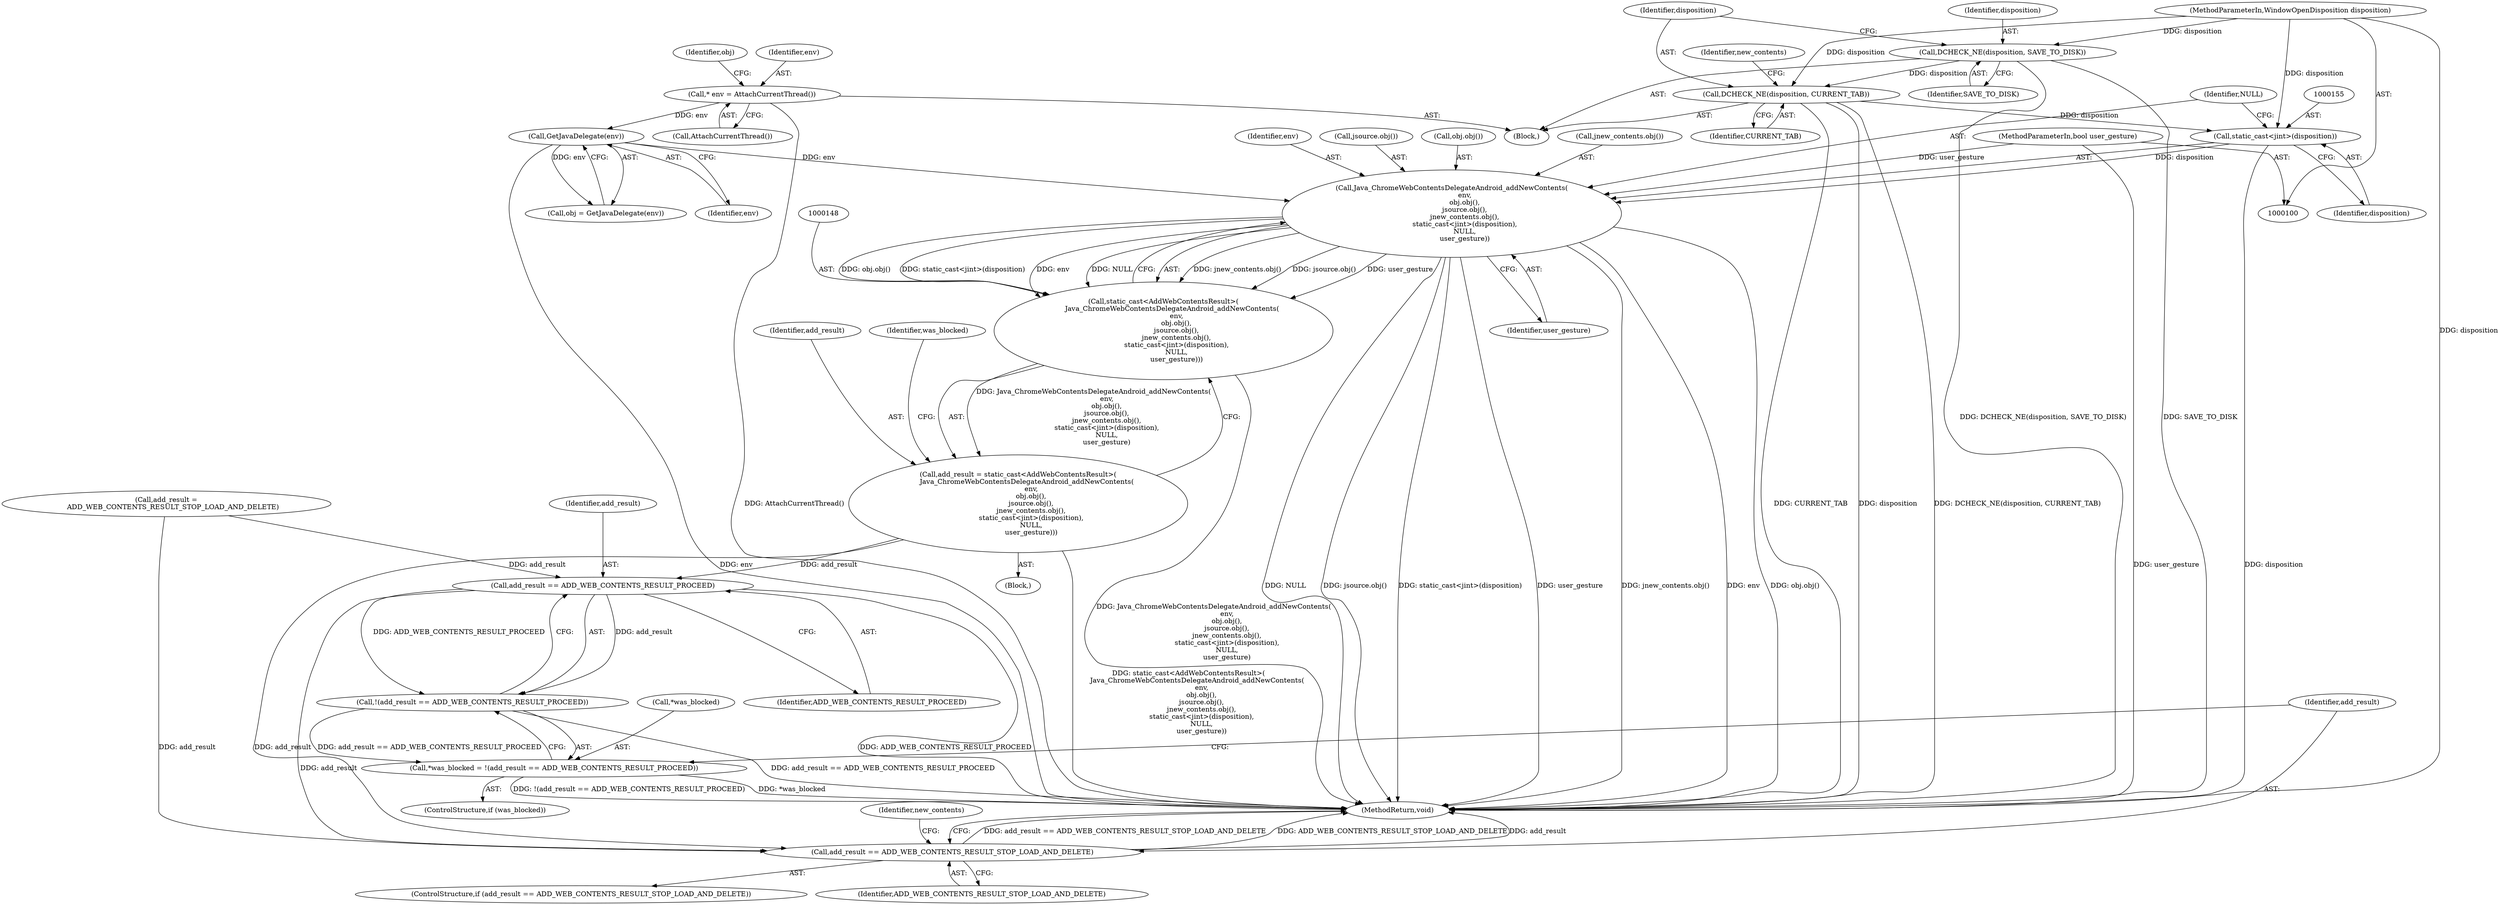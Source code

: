digraph "1_Chrome_6b96dd532af164a73f2aac757bafff58211aca2c@pointer" {
"1000149" [label="(Call,Java_ChromeWebContentsDelegateAndroid_addNewContents(\n            env,\n            obj.obj(),\n            jsource.obj(),\n            jnew_contents.obj(),\n            static_cast<jint>(disposition),\n            NULL,\n            user_gesture))"];
"1000123" [label="(Call,GetJavaDelegate(env))"];
"1000117" [label="(Call,* env = AttachCurrentThread())"];
"1000154" [label="(Call,static_cast<jint>(disposition))"];
"1000111" [label="(Call,DCHECK_NE(disposition, CURRENT_TAB))"];
"1000108" [label="(Call,DCHECK_NE(disposition, SAVE_TO_DISK))"];
"1000103" [label="(MethodParameterIn,WindowOpenDisposition disposition)"];
"1000105" [label="(MethodParameterIn,bool user_gesture)"];
"1000147" [label="(Call,static_cast<AddWebContentsResult>(\n        Java_ChromeWebContentsDelegateAndroid_addNewContents(\n            env,\n            obj.obj(),\n            jsource.obj(),\n            jnew_contents.obj(),\n            static_cast<jint>(disposition),\n            NULL,\n            user_gesture)))"];
"1000145" [label="(Call,add_result = static_cast<AddWebContentsResult>(\n        Java_ChromeWebContentsDelegateAndroid_addNewContents(\n            env,\n            obj.obj(),\n            jsource.obj(),\n            jnew_contents.obj(),\n            static_cast<jint>(disposition),\n            NULL,\n            user_gesture)))"];
"1000165" [label="(Call,add_result == ADD_WEB_CONTENTS_RESULT_PROCEED)"];
"1000164" [label="(Call,!(add_result == ADD_WEB_CONTENTS_RESULT_PROCEED))"];
"1000161" [label="(Call,*was_blocked = !(add_result == ADD_WEB_CONTENTS_RESULT_PROCEED))"];
"1000169" [label="(Call,add_result == ADD_WEB_CONTENTS_RESULT_STOP_LOAD_AND_DELETE)"];
"1000154" [label="(Call,static_cast<jint>(disposition))"];
"1000168" [label="(ControlStructure,if (add_result == ADD_WEB_CONTENTS_RESULT_STOP_LOAD_AND_DELETE))"];
"1000112" [label="(Identifier,disposition)"];
"1000110" [label="(Identifier,SAVE_TO_DISK)"];
"1000119" [label="(Call,AttachCurrentThread())"];
"1000117" [label="(Call,* env = AttachCurrentThread())"];
"1000149" [label="(Call,Java_ChromeWebContentsDelegateAndroid_addNewContents(\n            env,\n            obj.obj(),\n            jsource.obj(),\n            jnew_contents.obj(),\n            static_cast<jint>(disposition),\n            NULL,\n            user_gesture))"];
"1000109" [label="(Identifier,disposition)"];
"1000122" [label="(Identifier,obj)"];
"1000169" [label="(Call,add_result == ADD_WEB_CONTENTS_RESULT_STOP_LOAD_AND_DELETE)"];
"1000113" [label="(Identifier,CURRENT_TAB)"];
"1000174" [label="(MethodReturn,void)"];
"1000108" [label="(Call,DCHECK_NE(disposition, SAVE_TO_DISK))"];
"1000166" [label="(Identifier,add_result)"];
"1000170" [label="(Identifier,add_result)"];
"1000152" [label="(Call,jsource.obj())"];
"1000159" [label="(ControlStructure,if (was_blocked))"];
"1000171" [label="(Identifier,ADD_WEB_CONTENTS_RESULT_STOP_LOAD_AND_DELETE)"];
"1000162" [label="(Call,*was_blocked)"];
"1000145" [label="(Call,add_result = static_cast<AddWebContentsResult>(\n        Java_ChromeWebContentsDelegateAndroid_addNewContents(\n            env,\n            obj.obj(),\n            jsource.obj(),\n            jnew_contents.obj(),\n            static_cast<jint>(disposition),\n            NULL,\n            user_gesture)))"];
"1000161" [label="(Call,*was_blocked = !(add_result == ADD_WEB_CONTENTS_RESULT_PROCEED))"];
"1000151" [label="(Call,obj.obj())"];
"1000153" [label="(Call,jnew_contents.obj())"];
"1000150" [label="(Identifier,env)"];
"1000107" [label="(Block,)"];
"1000160" [label="(Identifier,was_blocked)"];
"1000164" [label="(Call,!(add_result == ADD_WEB_CONTENTS_RESULT_PROCEED))"];
"1000173" [label="(Identifier,new_contents)"];
"1000132" [label="(Block,)"];
"1000118" [label="(Identifier,env)"];
"1000165" [label="(Call,add_result == ADD_WEB_CONTENTS_RESULT_PROCEED)"];
"1000115" [label="(Identifier,new_contents)"];
"1000146" [label="(Identifier,add_result)"];
"1000121" [label="(Call,obj = GetJavaDelegate(env))"];
"1000156" [label="(Identifier,disposition)"];
"1000105" [label="(MethodParameterIn,bool user_gesture)"];
"1000158" [label="(Identifier,user_gesture)"];
"1000123" [label="(Call,GetJavaDelegate(env))"];
"1000103" [label="(MethodParameterIn,WindowOpenDisposition disposition)"];
"1000147" [label="(Call,static_cast<AddWebContentsResult>(\n        Java_ChromeWebContentsDelegateAndroid_addNewContents(\n            env,\n            obj.obj(),\n            jsource.obj(),\n            jnew_contents.obj(),\n            static_cast<jint>(disposition),\n            NULL,\n            user_gesture)))"];
"1000124" [label="(Identifier,env)"];
"1000167" [label="(Identifier,ADD_WEB_CONTENTS_RESULT_PROCEED)"];
"1000157" [label="(Identifier,NULL)"];
"1000126" [label="(Call,add_result =\n      ADD_WEB_CONTENTS_RESULT_STOP_LOAD_AND_DELETE)"];
"1000111" [label="(Call,DCHECK_NE(disposition, CURRENT_TAB))"];
"1000149" -> "1000147"  [label="AST: "];
"1000149" -> "1000158"  [label="CFG: "];
"1000150" -> "1000149"  [label="AST: "];
"1000151" -> "1000149"  [label="AST: "];
"1000152" -> "1000149"  [label="AST: "];
"1000153" -> "1000149"  [label="AST: "];
"1000154" -> "1000149"  [label="AST: "];
"1000157" -> "1000149"  [label="AST: "];
"1000158" -> "1000149"  [label="AST: "];
"1000147" -> "1000149"  [label="CFG: "];
"1000149" -> "1000174"  [label="DDG: obj.obj()"];
"1000149" -> "1000174"  [label="DDG: NULL"];
"1000149" -> "1000174"  [label="DDG: jsource.obj()"];
"1000149" -> "1000174"  [label="DDG: jnew_contents.obj()"];
"1000149" -> "1000174"  [label="DDG: static_cast<jint>(disposition)"];
"1000149" -> "1000174"  [label="DDG: user_gesture"];
"1000149" -> "1000174"  [label="DDG: env"];
"1000149" -> "1000147"  [label="DDG: jnew_contents.obj()"];
"1000149" -> "1000147"  [label="DDG: jsource.obj()"];
"1000149" -> "1000147"  [label="DDG: user_gesture"];
"1000149" -> "1000147"  [label="DDG: obj.obj()"];
"1000149" -> "1000147"  [label="DDG: static_cast<jint>(disposition)"];
"1000149" -> "1000147"  [label="DDG: env"];
"1000149" -> "1000147"  [label="DDG: NULL"];
"1000123" -> "1000149"  [label="DDG: env"];
"1000154" -> "1000149"  [label="DDG: disposition"];
"1000105" -> "1000149"  [label="DDG: user_gesture"];
"1000123" -> "1000121"  [label="AST: "];
"1000123" -> "1000124"  [label="CFG: "];
"1000124" -> "1000123"  [label="AST: "];
"1000121" -> "1000123"  [label="CFG: "];
"1000123" -> "1000174"  [label="DDG: env"];
"1000123" -> "1000121"  [label="DDG: env"];
"1000117" -> "1000123"  [label="DDG: env"];
"1000117" -> "1000107"  [label="AST: "];
"1000117" -> "1000119"  [label="CFG: "];
"1000118" -> "1000117"  [label="AST: "];
"1000119" -> "1000117"  [label="AST: "];
"1000122" -> "1000117"  [label="CFG: "];
"1000117" -> "1000174"  [label="DDG: AttachCurrentThread()"];
"1000154" -> "1000156"  [label="CFG: "];
"1000155" -> "1000154"  [label="AST: "];
"1000156" -> "1000154"  [label="AST: "];
"1000157" -> "1000154"  [label="CFG: "];
"1000154" -> "1000174"  [label="DDG: disposition"];
"1000111" -> "1000154"  [label="DDG: disposition"];
"1000103" -> "1000154"  [label="DDG: disposition"];
"1000111" -> "1000107"  [label="AST: "];
"1000111" -> "1000113"  [label="CFG: "];
"1000112" -> "1000111"  [label="AST: "];
"1000113" -> "1000111"  [label="AST: "];
"1000115" -> "1000111"  [label="CFG: "];
"1000111" -> "1000174"  [label="DDG: disposition"];
"1000111" -> "1000174"  [label="DDG: CURRENT_TAB"];
"1000111" -> "1000174"  [label="DDG: DCHECK_NE(disposition, CURRENT_TAB)"];
"1000108" -> "1000111"  [label="DDG: disposition"];
"1000103" -> "1000111"  [label="DDG: disposition"];
"1000108" -> "1000107"  [label="AST: "];
"1000108" -> "1000110"  [label="CFG: "];
"1000109" -> "1000108"  [label="AST: "];
"1000110" -> "1000108"  [label="AST: "];
"1000112" -> "1000108"  [label="CFG: "];
"1000108" -> "1000174"  [label="DDG: DCHECK_NE(disposition, SAVE_TO_DISK)"];
"1000108" -> "1000174"  [label="DDG: SAVE_TO_DISK"];
"1000103" -> "1000108"  [label="DDG: disposition"];
"1000103" -> "1000100"  [label="AST: "];
"1000103" -> "1000174"  [label="DDG: disposition"];
"1000105" -> "1000100"  [label="AST: "];
"1000105" -> "1000174"  [label="DDG: user_gesture"];
"1000147" -> "1000145"  [label="AST: "];
"1000148" -> "1000147"  [label="AST: "];
"1000145" -> "1000147"  [label="CFG: "];
"1000147" -> "1000174"  [label="DDG: Java_ChromeWebContentsDelegateAndroid_addNewContents(\n            env,\n            obj.obj(),\n            jsource.obj(),\n            jnew_contents.obj(),\n            static_cast<jint>(disposition),\n            NULL,\n            user_gesture)"];
"1000147" -> "1000145"  [label="DDG: Java_ChromeWebContentsDelegateAndroid_addNewContents(\n            env,\n            obj.obj(),\n            jsource.obj(),\n            jnew_contents.obj(),\n            static_cast<jint>(disposition),\n            NULL,\n            user_gesture)"];
"1000145" -> "1000132"  [label="AST: "];
"1000146" -> "1000145"  [label="AST: "];
"1000160" -> "1000145"  [label="CFG: "];
"1000145" -> "1000174"  [label="DDG: static_cast<AddWebContentsResult>(\n        Java_ChromeWebContentsDelegateAndroid_addNewContents(\n            env,\n            obj.obj(),\n            jsource.obj(),\n            jnew_contents.obj(),\n            static_cast<jint>(disposition),\n            NULL,\n            user_gesture))"];
"1000145" -> "1000165"  [label="DDG: add_result"];
"1000145" -> "1000169"  [label="DDG: add_result"];
"1000165" -> "1000164"  [label="AST: "];
"1000165" -> "1000167"  [label="CFG: "];
"1000166" -> "1000165"  [label="AST: "];
"1000167" -> "1000165"  [label="AST: "];
"1000164" -> "1000165"  [label="CFG: "];
"1000165" -> "1000174"  [label="DDG: ADD_WEB_CONTENTS_RESULT_PROCEED"];
"1000165" -> "1000164"  [label="DDG: add_result"];
"1000165" -> "1000164"  [label="DDG: ADD_WEB_CONTENTS_RESULT_PROCEED"];
"1000126" -> "1000165"  [label="DDG: add_result"];
"1000165" -> "1000169"  [label="DDG: add_result"];
"1000164" -> "1000161"  [label="AST: "];
"1000161" -> "1000164"  [label="CFG: "];
"1000164" -> "1000174"  [label="DDG: add_result == ADD_WEB_CONTENTS_RESULT_PROCEED"];
"1000164" -> "1000161"  [label="DDG: add_result == ADD_WEB_CONTENTS_RESULT_PROCEED"];
"1000161" -> "1000159"  [label="AST: "];
"1000162" -> "1000161"  [label="AST: "];
"1000170" -> "1000161"  [label="CFG: "];
"1000161" -> "1000174"  [label="DDG: *was_blocked"];
"1000161" -> "1000174"  [label="DDG: !(add_result == ADD_WEB_CONTENTS_RESULT_PROCEED)"];
"1000169" -> "1000168"  [label="AST: "];
"1000169" -> "1000171"  [label="CFG: "];
"1000170" -> "1000169"  [label="AST: "];
"1000171" -> "1000169"  [label="AST: "];
"1000173" -> "1000169"  [label="CFG: "];
"1000174" -> "1000169"  [label="CFG: "];
"1000169" -> "1000174"  [label="DDG: add_result == ADD_WEB_CONTENTS_RESULT_STOP_LOAD_AND_DELETE"];
"1000169" -> "1000174"  [label="DDG: ADD_WEB_CONTENTS_RESULT_STOP_LOAD_AND_DELETE"];
"1000169" -> "1000174"  [label="DDG: add_result"];
"1000126" -> "1000169"  [label="DDG: add_result"];
}
